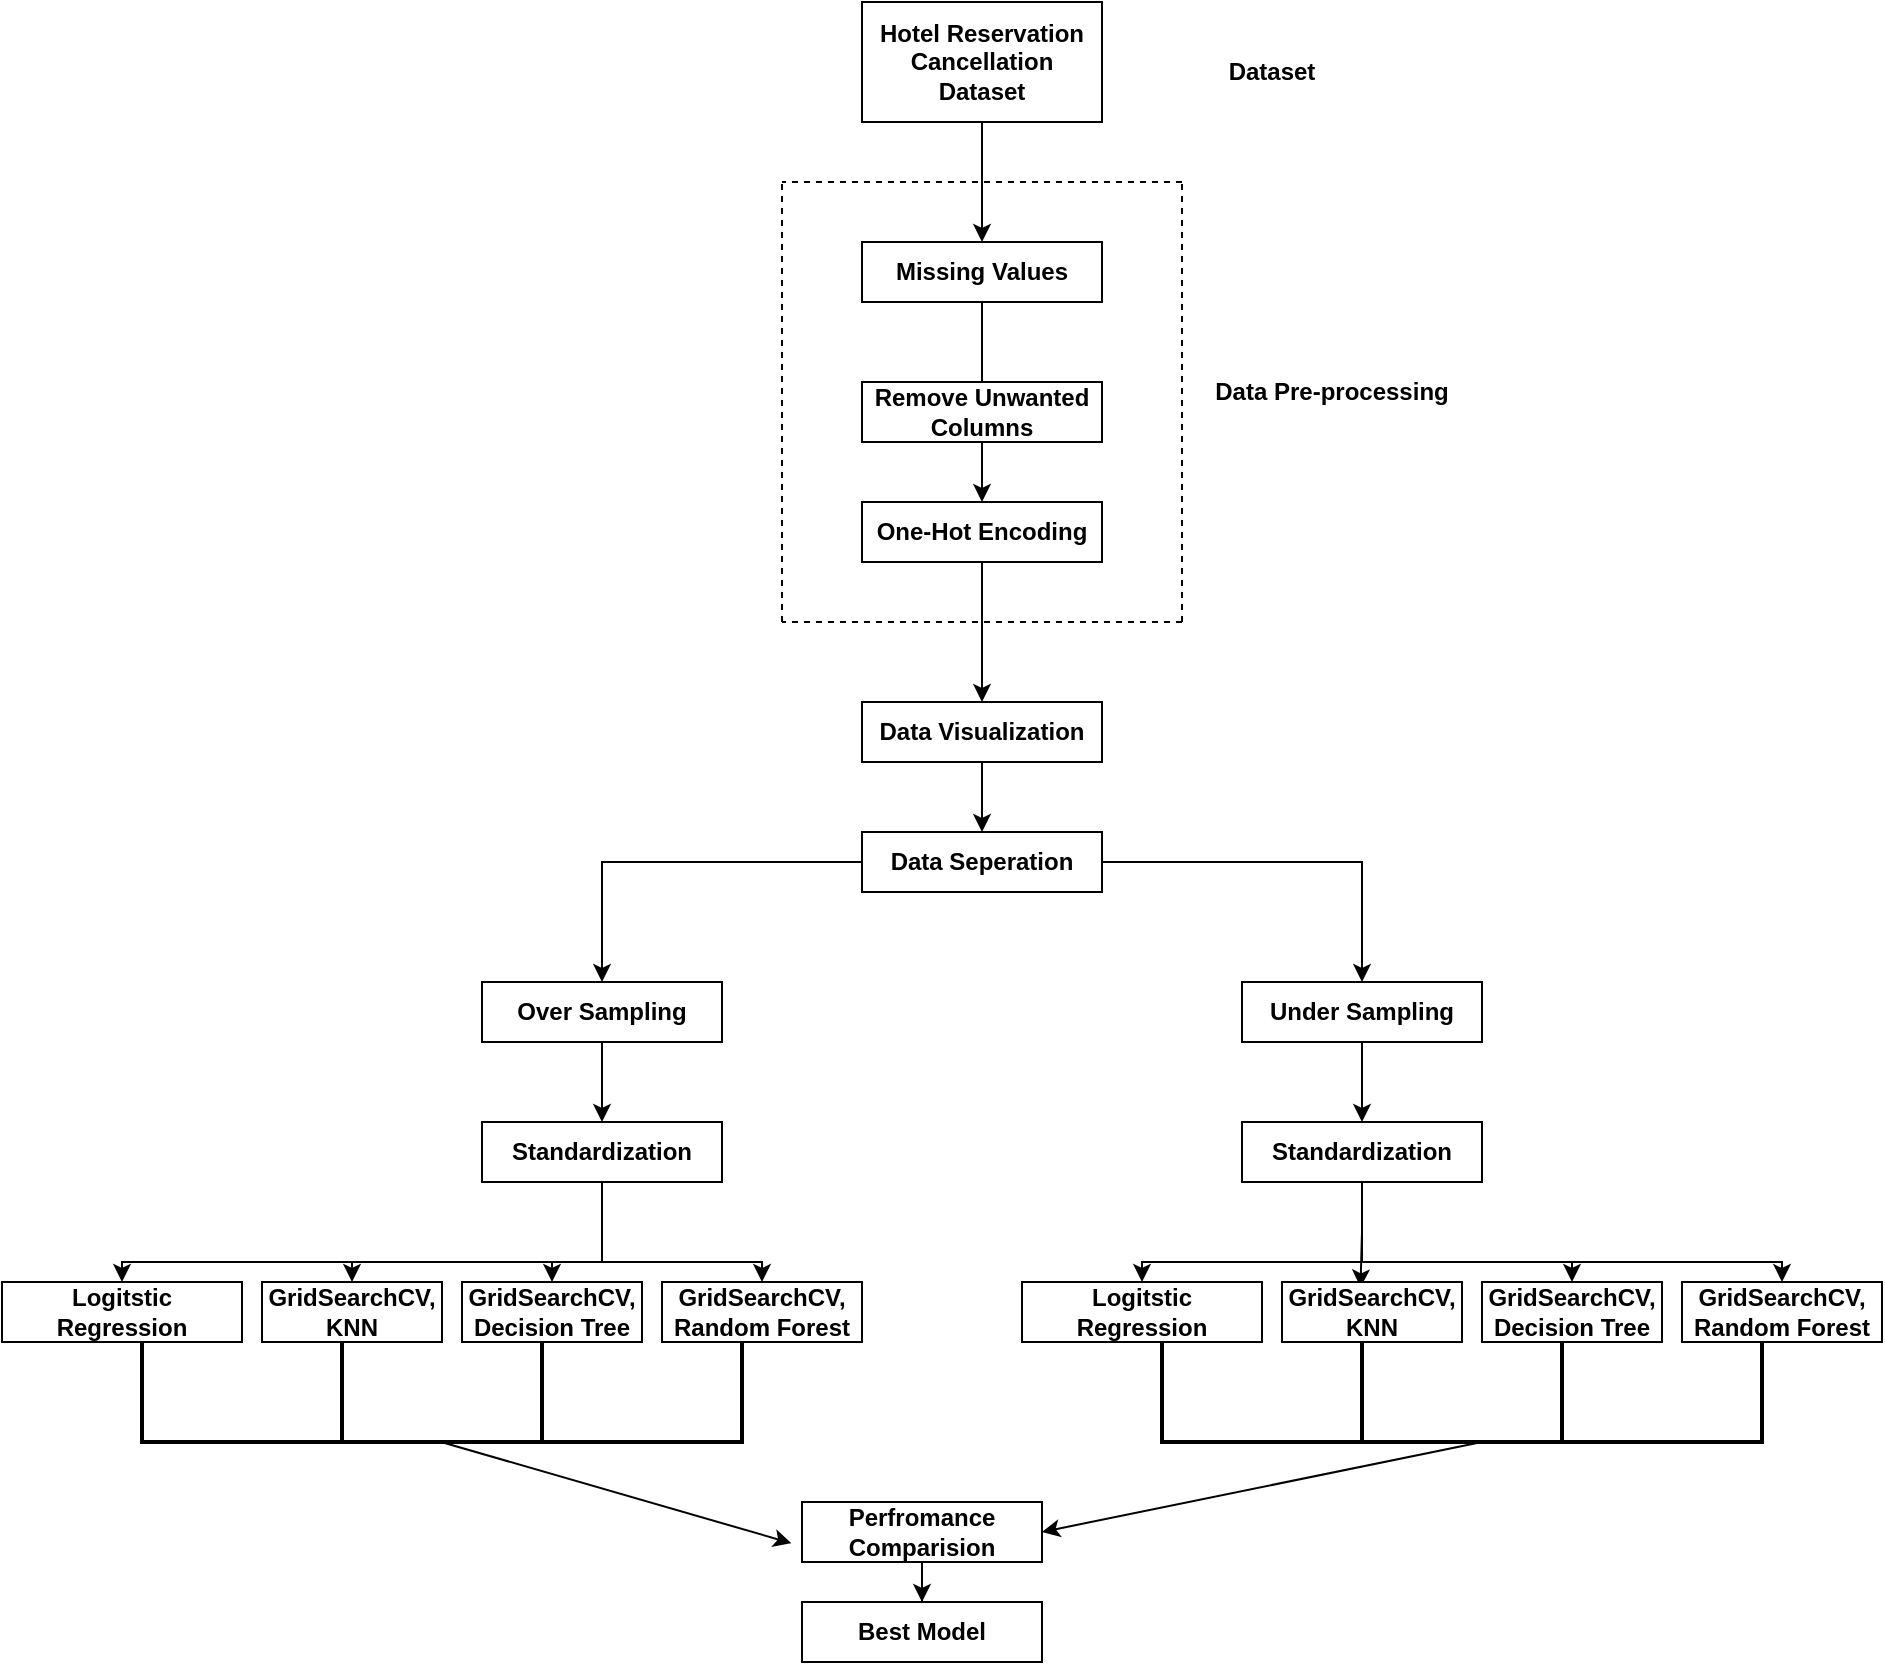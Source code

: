 <mxfile version="21.6.8" type="device">
  <diagram name="Page-1" id="aX4NeI2vye8GHvNXoqRC">
    <mxGraphModel dx="2007" dy="895" grid="0" gridSize="10" guides="1" tooltips="1" connect="1" arrows="1" fold="1" page="1" pageScale="1" pageWidth="1100" pageHeight="850" math="0" shadow="0">
      <root>
        <mxCell id="0" />
        <mxCell id="1" parent="0" />
        <mxCell id="RHWj2ryMn22WcVBHfpTR-29" style="edgeStyle=orthogonalEdgeStyle;rounded=0;orthogonalLoop=1;jettySize=auto;html=1;exitX=0.5;exitY=1;exitDx=0;exitDy=0;entryX=0.5;entryY=0;entryDx=0;entryDy=0;" edge="1" parent="1" source="RHWj2ryMn22WcVBHfpTR-1" target="RHWj2ryMn22WcVBHfpTR-2">
          <mxGeometry relative="1" as="geometry">
            <mxPoint x="500" y="100" as="targetPoint" />
          </mxGeometry>
        </mxCell>
        <mxCell id="RHWj2ryMn22WcVBHfpTR-1" value="Hotel Reservation Cancellation Dataset" style="rounded=0;whiteSpace=wrap;html=1;fontStyle=1" vertex="1" parent="1">
          <mxGeometry x="440" y="10" width="120" height="60" as="geometry" />
        </mxCell>
        <mxCell id="RHWj2ryMn22WcVBHfpTR-30" value="" style="edgeStyle=orthogonalEdgeStyle;rounded=0;orthogonalLoop=1;jettySize=auto;html=1;" edge="1" parent="1" source="RHWj2ryMn22WcVBHfpTR-2" target="RHWj2ryMn22WcVBHfpTR-4">
          <mxGeometry relative="1" as="geometry">
            <Array as="points">
              <mxPoint x="500" y="200" />
              <mxPoint x="500" y="200" />
            </Array>
          </mxGeometry>
        </mxCell>
        <mxCell id="RHWj2ryMn22WcVBHfpTR-2" value="Missing Values" style="rounded=0;whiteSpace=wrap;html=1;fontStyle=1" vertex="1" parent="1">
          <mxGeometry x="440" y="130" width="120" height="30" as="geometry" />
        </mxCell>
        <mxCell id="RHWj2ryMn22WcVBHfpTR-3" value="Remove Unwanted Columns" style="rounded=0;whiteSpace=wrap;html=1;fontStyle=1" vertex="1" parent="1">
          <mxGeometry x="440" y="200" width="120" height="30" as="geometry" />
        </mxCell>
        <mxCell id="RHWj2ryMn22WcVBHfpTR-31" style="edgeStyle=orthogonalEdgeStyle;rounded=0;orthogonalLoop=1;jettySize=auto;html=1;entryX=0.5;entryY=0;entryDx=0;entryDy=0;" edge="1" parent="1" source="RHWj2ryMn22WcVBHfpTR-4" target="RHWj2ryMn22WcVBHfpTR-12">
          <mxGeometry relative="1" as="geometry" />
        </mxCell>
        <mxCell id="RHWj2ryMn22WcVBHfpTR-4" value="One-Hot Encoding" style="rounded=0;whiteSpace=wrap;html=1;fontStyle=1" vertex="1" parent="1">
          <mxGeometry x="440" y="260" width="120" height="30" as="geometry" />
        </mxCell>
        <mxCell id="RHWj2ryMn22WcVBHfpTR-5" value="" style="endArrow=none;dashed=1;html=1;rounded=0;" edge="1" parent="1">
          <mxGeometry width="50" height="50" relative="1" as="geometry">
            <mxPoint x="400" y="320" as="sourcePoint" />
            <mxPoint x="400" y="100" as="targetPoint" />
          </mxGeometry>
        </mxCell>
        <mxCell id="RHWj2ryMn22WcVBHfpTR-6" value="" style="endArrow=none;dashed=1;html=1;rounded=0;" edge="1" parent="1">
          <mxGeometry width="50" height="50" relative="1" as="geometry">
            <mxPoint x="600" y="320" as="sourcePoint" />
            <mxPoint x="600" y="100" as="targetPoint" />
          </mxGeometry>
        </mxCell>
        <mxCell id="RHWj2ryMn22WcVBHfpTR-7" value="" style="endArrow=none;dashed=1;html=1;rounded=0;" edge="1" parent="1">
          <mxGeometry width="50" height="50" relative="1" as="geometry">
            <mxPoint x="600" y="320" as="sourcePoint" />
            <mxPoint x="400" y="320" as="targetPoint" />
          </mxGeometry>
        </mxCell>
        <mxCell id="RHWj2ryMn22WcVBHfpTR-8" value="" style="endArrow=none;dashed=1;html=1;rounded=0;" edge="1" parent="1">
          <mxGeometry width="50" height="50" relative="1" as="geometry">
            <mxPoint x="600" y="100" as="sourcePoint" />
            <mxPoint x="400" y="100" as="targetPoint" />
          </mxGeometry>
        </mxCell>
        <mxCell id="RHWj2ryMn22WcVBHfpTR-10" value="Data Pre-processing" style="text;html=1;strokeColor=none;fillColor=none;align=center;verticalAlign=middle;whiteSpace=wrap;rounded=0;fontStyle=1" vertex="1" parent="1">
          <mxGeometry x="610" y="190" width="130" height="30" as="geometry" />
        </mxCell>
        <mxCell id="RHWj2ryMn22WcVBHfpTR-11" value="Dataset" style="text;html=1;strokeColor=none;fillColor=none;align=center;verticalAlign=middle;whiteSpace=wrap;rounded=0;fontStyle=1" vertex="1" parent="1">
          <mxGeometry x="580" y="30" width="130" height="30" as="geometry" />
        </mxCell>
        <mxCell id="RHWj2ryMn22WcVBHfpTR-32" style="edgeStyle=orthogonalEdgeStyle;rounded=0;orthogonalLoop=1;jettySize=auto;html=1;entryX=0.5;entryY=0;entryDx=0;entryDy=0;" edge="1" parent="1" source="RHWj2ryMn22WcVBHfpTR-12" target="RHWj2ryMn22WcVBHfpTR-13">
          <mxGeometry relative="1" as="geometry" />
        </mxCell>
        <mxCell id="RHWj2ryMn22WcVBHfpTR-12" value="Data Visualization" style="rounded=0;whiteSpace=wrap;html=1;fontStyle=1" vertex="1" parent="1">
          <mxGeometry x="440" y="360" width="120" height="30" as="geometry" />
        </mxCell>
        <mxCell id="RHWj2ryMn22WcVBHfpTR-33" style="edgeStyle=orthogonalEdgeStyle;rounded=0;orthogonalLoop=1;jettySize=auto;html=1;entryX=0.5;entryY=0;entryDx=0;entryDy=0;" edge="1" parent="1" source="RHWj2ryMn22WcVBHfpTR-13" target="RHWj2ryMn22WcVBHfpTR-14">
          <mxGeometry relative="1" as="geometry" />
        </mxCell>
        <mxCell id="RHWj2ryMn22WcVBHfpTR-34" style="edgeStyle=orthogonalEdgeStyle;rounded=0;orthogonalLoop=1;jettySize=auto;html=1;entryX=0.5;entryY=0;entryDx=0;entryDy=0;" edge="1" parent="1" source="RHWj2ryMn22WcVBHfpTR-13" target="RHWj2ryMn22WcVBHfpTR-15">
          <mxGeometry relative="1" as="geometry" />
        </mxCell>
        <mxCell id="RHWj2ryMn22WcVBHfpTR-13" value="Data Seperation" style="rounded=0;whiteSpace=wrap;html=1;fontStyle=1" vertex="1" parent="1">
          <mxGeometry x="440" y="425" width="120" height="30" as="geometry" />
        </mxCell>
        <mxCell id="RHWj2ryMn22WcVBHfpTR-35" style="edgeStyle=orthogonalEdgeStyle;rounded=0;orthogonalLoop=1;jettySize=auto;html=1;entryX=0.5;entryY=0;entryDx=0;entryDy=0;" edge="1" parent="1" source="RHWj2ryMn22WcVBHfpTR-14" target="RHWj2ryMn22WcVBHfpTR-16">
          <mxGeometry relative="1" as="geometry" />
        </mxCell>
        <mxCell id="RHWj2ryMn22WcVBHfpTR-14" value="Over Sampling" style="rounded=0;whiteSpace=wrap;html=1;fontStyle=1" vertex="1" parent="1">
          <mxGeometry x="250" y="500" width="120" height="30" as="geometry" />
        </mxCell>
        <mxCell id="RHWj2ryMn22WcVBHfpTR-36" style="edgeStyle=orthogonalEdgeStyle;rounded=0;orthogonalLoop=1;jettySize=auto;html=1;entryX=0.5;entryY=0;entryDx=0;entryDy=0;" edge="1" parent="1" source="RHWj2ryMn22WcVBHfpTR-15" target="RHWj2ryMn22WcVBHfpTR-17">
          <mxGeometry relative="1" as="geometry" />
        </mxCell>
        <mxCell id="RHWj2ryMn22WcVBHfpTR-15" value="Under Sampling" style="rounded=0;whiteSpace=wrap;html=1;fontStyle=1" vertex="1" parent="1">
          <mxGeometry x="630" y="500" width="120" height="30" as="geometry" />
        </mxCell>
        <mxCell id="RHWj2ryMn22WcVBHfpTR-43" style="edgeStyle=orthogonalEdgeStyle;rounded=0;orthogonalLoop=1;jettySize=auto;html=1;entryX=0.5;entryY=0;entryDx=0;entryDy=0;" edge="1" parent="1" source="RHWj2ryMn22WcVBHfpTR-16" target="RHWj2ryMn22WcVBHfpTR-19">
          <mxGeometry relative="1" as="geometry">
            <Array as="points">
              <mxPoint x="310" y="640" />
              <mxPoint x="70" y="640" />
            </Array>
          </mxGeometry>
        </mxCell>
        <mxCell id="RHWj2ryMn22WcVBHfpTR-45" style="edgeStyle=orthogonalEdgeStyle;rounded=0;orthogonalLoop=1;jettySize=auto;html=1;entryX=0.5;entryY=0;entryDx=0;entryDy=0;" edge="1" parent="1" source="RHWj2ryMn22WcVBHfpTR-16" target="RHWj2ryMn22WcVBHfpTR-20">
          <mxGeometry relative="1" as="geometry">
            <Array as="points">
              <mxPoint x="310" y="640" />
              <mxPoint x="185" y="640" />
            </Array>
          </mxGeometry>
        </mxCell>
        <mxCell id="RHWj2ryMn22WcVBHfpTR-46" style="edgeStyle=orthogonalEdgeStyle;rounded=0;orthogonalLoop=1;jettySize=auto;html=1;entryX=0.5;entryY=0;entryDx=0;entryDy=0;" edge="1" parent="1" source="RHWj2ryMn22WcVBHfpTR-16" target="RHWj2ryMn22WcVBHfpTR-21">
          <mxGeometry relative="1" as="geometry">
            <Array as="points">
              <mxPoint x="310" y="640" />
              <mxPoint x="285" y="640" />
            </Array>
          </mxGeometry>
        </mxCell>
        <mxCell id="RHWj2ryMn22WcVBHfpTR-47" style="edgeStyle=orthogonalEdgeStyle;rounded=0;orthogonalLoop=1;jettySize=auto;html=1;entryX=0.5;entryY=0;entryDx=0;entryDy=0;" edge="1" parent="1" source="RHWj2ryMn22WcVBHfpTR-16" target="RHWj2ryMn22WcVBHfpTR-22">
          <mxGeometry relative="1" as="geometry">
            <Array as="points">
              <mxPoint x="310" y="640" />
              <mxPoint x="390" y="640" />
            </Array>
          </mxGeometry>
        </mxCell>
        <mxCell id="RHWj2ryMn22WcVBHfpTR-16" value="Standardization" style="rounded=0;whiteSpace=wrap;html=1;fontStyle=1" vertex="1" parent="1">
          <mxGeometry x="250" y="570" width="120" height="30" as="geometry" />
        </mxCell>
        <mxCell id="RHWj2ryMn22WcVBHfpTR-48" style="edgeStyle=orthogonalEdgeStyle;rounded=0;orthogonalLoop=1;jettySize=auto;html=1;" edge="1" parent="1" source="RHWj2ryMn22WcVBHfpTR-17" target="RHWj2ryMn22WcVBHfpTR-23">
          <mxGeometry relative="1" as="geometry">
            <Array as="points">
              <mxPoint x="690" y="640" />
              <mxPoint x="580" y="640" />
            </Array>
          </mxGeometry>
        </mxCell>
        <mxCell id="RHWj2ryMn22WcVBHfpTR-49" style="edgeStyle=orthogonalEdgeStyle;rounded=0;orthogonalLoop=1;jettySize=auto;html=1;entryX=0.436;entryY=0.09;entryDx=0;entryDy=0;entryPerimeter=0;" edge="1" parent="1" source="RHWj2ryMn22WcVBHfpTR-17" target="RHWj2ryMn22WcVBHfpTR-24">
          <mxGeometry relative="1" as="geometry" />
        </mxCell>
        <mxCell id="RHWj2ryMn22WcVBHfpTR-50" style="edgeStyle=orthogonalEdgeStyle;rounded=0;orthogonalLoop=1;jettySize=auto;html=1;" edge="1" parent="1" source="RHWj2ryMn22WcVBHfpTR-17" target="RHWj2ryMn22WcVBHfpTR-25">
          <mxGeometry relative="1" as="geometry">
            <Array as="points">
              <mxPoint x="690" y="640" />
              <mxPoint x="795" y="640" />
            </Array>
          </mxGeometry>
        </mxCell>
        <mxCell id="RHWj2ryMn22WcVBHfpTR-56" style="edgeStyle=orthogonalEdgeStyle;rounded=0;orthogonalLoop=1;jettySize=auto;html=1;entryX=0.5;entryY=0;entryDx=0;entryDy=0;" edge="1" parent="1" source="RHWj2ryMn22WcVBHfpTR-17" target="RHWj2ryMn22WcVBHfpTR-26">
          <mxGeometry relative="1" as="geometry">
            <Array as="points">
              <mxPoint x="690" y="640" />
              <mxPoint x="900" y="640" />
            </Array>
          </mxGeometry>
        </mxCell>
        <mxCell id="RHWj2ryMn22WcVBHfpTR-17" value="Standardization" style="rounded=0;whiteSpace=wrap;html=1;fontStyle=1" vertex="1" parent="1">
          <mxGeometry x="630" y="570" width="120" height="30" as="geometry" />
        </mxCell>
        <mxCell id="RHWj2ryMn22WcVBHfpTR-19" value="Logitstic Regression" style="rounded=0;whiteSpace=wrap;html=1;fontStyle=1" vertex="1" parent="1">
          <mxGeometry x="10" y="650" width="120" height="30" as="geometry" />
        </mxCell>
        <mxCell id="RHWj2ryMn22WcVBHfpTR-20" value="GridSearchCV,&lt;br&gt;KNN" style="rounded=0;whiteSpace=wrap;html=1;fontStyle=1" vertex="1" parent="1">
          <mxGeometry x="140" y="650" width="90" height="30" as="geometry" />
        </mxCell>
        <mxCell id="RHWj2ryMn22WcVBHfpTR-21" value="GridSearchCV, Decision Tree" style="rounded=0;whiteSpace=wrap;html=1;fontStyle=1" vertex="1" parent="1">
          <mxGeometry x="240" y="650" width="90" height="30" as="geometry" />
        </mxCell>
        <mxCell id="RHWj2ryMn22WcVBHfpTR-22" value="GridSearchCV,&lt;br&gt;Random Forest" style="rounded=0;whiteSpace=wrap;html=1;fontStyle=1" vertex="1" parent="1">
          <mxGeometry x="340" y="650" width="100" height="30" as="geometry" />
        </mxCell>
        <mxCell id="RHWj2ryMn22WcVBHfpTR-23" value="Logitstic Regression" style="rounded=0;whiteSpace=wrap;html=1;fontStyle=1" vertex="1" parent="1">
          <mxGeometry x="520" y="650" width="120" height="30" as="geometry" />
        </mxCell>
        <mxCell id="RHWj2ryMn22WcVBHfpTR-24" value="GridSearchCV,&lt;br&gt;KNN" style="rounded=0;whiteSpace=wrap;html=1;fontStyle=1" vertex="1" parent="1">
          <mxGeometry x="650" y="650" width="90" height="30" as="geometry" />
        </mxCell>
        <mxCell id="RHWj2ryMn22WcVBHfpTR-25" value="GridSearchCV, Decision Tree" style="rounded=0;whiteSpace=wrap;html=1;fontStyle=1" vertex="1" parent="1">
          <mxGeometry x="750" y="650" width="90" height="30" as="geometry" />
        </mxCell>
        <mxCell id="RHWj2ryMn22WcVBHfpTR-26" value="GridSearchCV,&lt;br&gt;Random Forest" style="rounded=0;whiteSpace=wrap;html=1;fontStyle=1" vertex="1" parent="1">
          <mxGeometry x="850" y="650" width="100" height="30" as="geometry" />
        </mxCell>
        <mxCell id="RHWj2ryMn22WcVBHfpTR-77" value="" style="edgeStyle=orthogonalEdgeStyle;rounded=0;orthogonalLoop=1;jettySize=auto;html=1;" edge="1" parent="1" source="RHWj2ryMn22WcVBHfpTR-27" target="RHWj2ryMn22WcVBHfpTR-28">
          <mxGeometry relative="1" as="geometry" />
        </mxCell>
        <mxCell id="RHWj2ryMn22WcVBHfpTR-27" value="Perfromance Comparision" style="rounded=0;whiteSpace=wrap;html=1;fontStyle=1" vertex="1" parent="1">
          <mxGeometry x="410" y="760" width="120" height="30" as="geometry" />
        </mxCell>
        <mxCell id="RHWj2ryMn22WcVBHfpTR-28" value="Best Model" style="rounded=0;whiteSpace=wrap;html=1;fontStyle=1" vertex="1" parent="1">
          <mxGeometry x="410" y="810" width="120" height="30" as="geometry" />
        </mxCell>
        <mxCell id="RHWj2ryMn22WcVBHfpTR-63" value="" style="strokeWidth=2;html=1;shape=mxgraph.flowchart.annotation_1;align=left;pointerEvents=1;direction=north;" vertex="1" parent="1">
          <mxGeometry x="80" y="680" width="100" height="50" as="geometry" />
        </mxCell>
        <mxCell id="RHWj2ryMn22WcVBHfpTR-64" value="" style="strokeWidth=2;html=1;shape=mxgraph.flowchart.annotation_1;align=left;pointerEvents=1;direction=north;" vertex="1" parent="1">
          <mxGeometry x="180" y="680" width="100" height="50" as="geometry" />
        </mxCell>
        <mxCell id="RHWj2ryMn22WcVBHfpTR-65" value="" style="strokeWidth=2;html=1;shape=mxgraph.flowchart.annotation_1;align=left;pointerEvents=1;direction=north;" vertex="1" parent="1">
          <mxGeometry x="280" y="680" width="100" height="50" as="geometry" />
        </mxCell>
        <mxCell id="RHWj2ryMn22WcVBHfpTR-68" value="" style="strokeWidth=2;html=1;shape=mxgraph.flowchart.annotation_1;align=left;pointerEvents=1;direction=north;" vertex="1" parent="1">
          <mxGeometry x="590" y="680" width="100" height="50" as="geometry" />
        </mxCell>
        <mxCell id="RHWj2ryMn22WcVBHfpTR-69" value="" style="strokeWidth=2;html=1;shape=mxgraph.flowchart.annotation_1;align=left;pointerEvents=1;direction=north;" vertex="1" parent="1">
          <mxGeometry x="690" y="680" width="100" height="50" as="geometry" />
        </mxCell>
        <mxCell id="RHWj2ryMn22WcVBHfpTR-70" value="" style="strokeWidth=2;html=1;shape=mxgraph.flowchart.annotation_1;align=left;pointerEvents=1;direction=north;" vertex="1" parent="1">
          <mxGeometry x="790" y="680" width="100" height="50" as="geometry" />
        </mxCell>
        <mxCell id="RHWj2ryMn22WcVBHfpTR-75" value="" style="endArrow=classic;html=1;rounded=0;entryX=-0.044;entryY=0.687;entryDx=0;entryDy=0;entryPerimeter=0;" edge="1" parent="1" target="RHWj2ryMn22WcVBHfpTR-27">
          <mxGeometry width="50" height="50" relative="1" as="geometry">
            <mxPoint x="229.58" y="730" as="sourcePoint" />
            <mxPoint x="229.58" y="780" as="targetPoint" />
          </mxGeometry>
        </mxCell>
        <mxCell id="RHWj2ryMn22WcVBHfpTR-76" value="" style="endArrow=classic;html=1;rounded=0;entryX=1;entryY=0.5;entryDx=0;entryDy=0;" edge="1" parent="1" target="RHWj2ryMn22WcVBHfpTR-27">
          <mxGeometry width="50" height="50" relative="1" as="geometry">
            <mxPoint x="750" y="730" as="sourcePoint" />
            <mxPoint x="680" y="770" as="targetPoint" />
          </mxGeometry>
        </mxCell>
      </root>
    </mxGraphModel>
  </diagram>
</mxfile>
